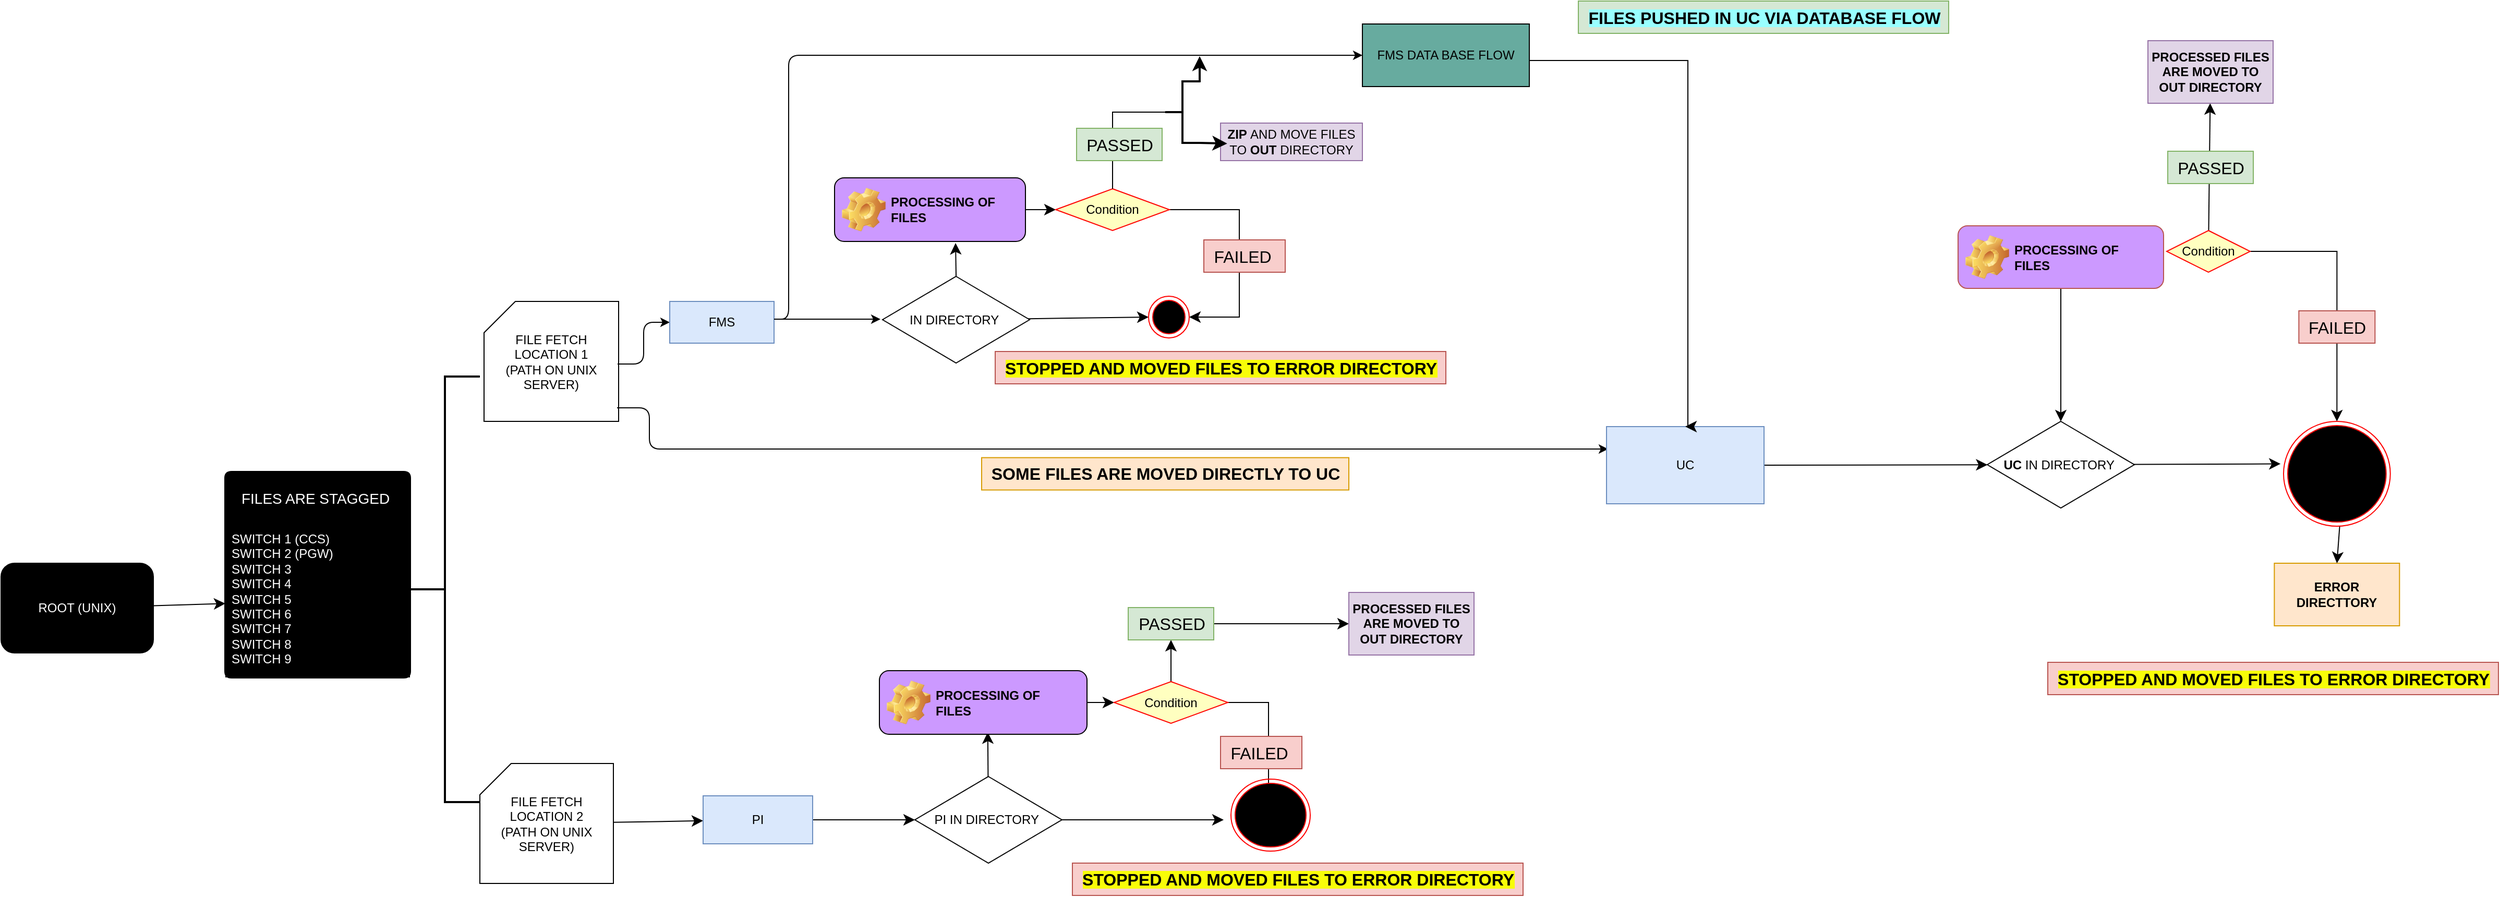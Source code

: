 <mxfile version="24.4.8" type="device">
  <diagram name="Page-1" id="xVLPpqLLPcPU3Vu1-Bqr">
    <mxGraphModel dx="3075" dy="1673" grid="0" gridSize="10" guides="1" tooltips="1" connect="1" arrows="1" fold="1" page="0" pageScale="1" pageWidth="827" pageHeight="1169" math="0" shadow="0">
      <root>
        <mxCell id="0" />
        <mxCell id="1" parent="0" />
        <mxCell id="w9Qeok7gmM854vD-Scoa-207" value="&lt;span style=&quot;background-color: rgb(153, 255, 255);&quot;&gt;&lt;b&gt;FILES PUSHED IN UC VIA DATABASE FLOW&lt;/b&gt;&lt;/span&gt;" style="text;html=1;align=center;verticalAlign=middle;resizable=0;points=[];autosize=1;strokeColor=#82b366;fillColor=#d5e8d4;fontSize=16;rotation=0;" vertex="1" parent="1">
          <mxGeometry x="807" y="-152" width="355" height="31" as="geometry" />
        </mxCell>
        <mxCell id="w9Qeok7gmM854vD-Scoa-5" value="FILE FETCH LOCATION 1&lt;div&gt;(PATH ON UNIX SERVER)&lt;/div&gt;" style="shape=card;whiteSpace=wrap;html=1;" vertex="1" parent="1">
          <mxGeometry x="-242" y="136" width="129" height="115" as="geometry" />
        </mxCell>
        <mxCell id="w9Qeok7gmM854vD-Scoa-26" value="" style="edgeStyle=elbowEdgeStyle;elbow=horizontal;html=1;rounded=1;curved=0;sourcePerimeterSpacing=0;targetPerimeterSpacing=0;startSize=6;endSize=6;fontSize=12;" edge="1" parent="1">
          <mxGeometry relative="1" as="geometry">
            <mxPoint x="-114" y="196" as="sourcePoint" />
            <mxPoint x="-64" y="156" as="targetPoint" />
          </mxGeometry>
        </mxCell>
        <mxCell id="w9Qeok7gmM854vD-Scoa-29" value="" style="edgeStyle=elbowEdgeStyle;elbow=horizontal;html=1;rounded=1;curved=0;sourcePerimeterSpacing=0;targetPerimeterSpacing=0;fontSize=12;entryX=0;entryY=0.5;entryDx=0;entryDy=0;" edge="1" parent="1">
          <mxGeometry relative="1" as="geometry">
            <mxPoint x="-114.5" y="238" as="sourcePoint" />
            <mxPoint x="835.5" y="277.5" as="targetPoint" />
            <Array as="points">
              <mxPoint x="-83.5" y="281" />
            </Array>
          </mxGeometry>
        </mxCell>
        <mxCell id="w9Qeok7gmM854vD-Scoa-337" style="edgeStyle=none;curved=1;rounded=0;orthogonalLoop=1;jettySize=auto;html=1;fontSize=12;startSize=8;endSize=8;" edge="1" parent="1" source="w9Qeok7gmM854vD-Scoa-30" target="w9Qeok7gmM854vD-Scoa-76">
          <mxGeometry relative="1" as="geometry" />
        </mxCell>
        <mxCell id="w9Qeok7gmM854vD-Scoa-30" value="&lt;span style=&quot;background-color: rgb(0, 0, 0);&quot;&gt;&lt;font color=&quot;#ffffff&quot;&gt;ROOT (UNIX)&lt;/font&gt;&lt;/span&gt;" style="rounded=1;whiteSpace=wrap;html=1;fillColor=#000000;" vertex="1" parent="1">
          <mxGeometry x="-705" y="387" width="146" height="86" as="geometry" />
        </mxCell>
        <mxCell id="w9Qeok7gmM854vD-Scoa-33" value="FMS" style="whiteSpace=wrap;html=1;fillColor=#dae8fc;strokeColor=#6c8ebf;" vertex="1" parent="1">
          <mxGeometry x="-64" y="136" width="100" height="40" as="geometry" />
        </mxCell>
        <mxCell id="w9Qeok7gmM854vD-Scoa-194" style="edgeStyle=none;curved=1;rounded=0;orthogonalLoop=1;jettySize=auto;html=1;exitX=1;exitY=0.5;exitDx=0;exitDy=0;fontSize=12;startSize=8;endSize=8;" edge="1" parent="1" source="w9Qeok7gmM854vD-Scoa-34" target="w9Qeok7gmM854vD-Scoa-193">
          <mxGeometry relative="1" as="geometry" />
        </mxCell>
        <mxCell id="w9Qeok7gmM854vD-Scoa-34" value="UC" style="whiteSpace=wrap;html=1;fillColor=#dae8fc;strokeColor=#6c8ebf;" vertex="1" parent="1">
          <mxGeometry x="834" y="256" width="151" height="74" as="geometry" />
        </mxCell>
        <mxCell id="w9Qeok7gmM854vD-Scoa-304" value="" style="edgeStyle=none;curved=1;rounded=0;orthogonalLoop=1;jettySize=auto;html=1;fontSize=12;startSize=8;endSize=8;" edge="1" parent="1" source="w9Qeok7gmM854vD-Scoa-41" target="w9Qeok7gmM854vD-Scoa-53">
          <mxGeometry relative="1" as="geometry" />
        </mxCell>
        <mxCell id="w9Qeok7gmM854vD-Scoa-41" value="FILE FETCH LOCATION 2&lt;div&gt;(PATH ON UNIX SERVER)&lt;br&gt;&lt;/div&gt;" style="shape=card;whiteSpace=wrap;html=1;" vertex="1" parent="1">
          <mxGeometry x="-246" y="579" width="128" height="115" as="geometry" />
        </mxCell>
        <mxCell id="w9Qeok7gmM854vD-Scoa-317" value="" style="edgeStyle=none;curved=1;rounded=0;orthogonalLoop=1;jettySize=auto;html=1;fontSize=12;startSize=8;endSize=8;" edge="1" parent="1" source="w9Qeok7gmM854vD-Scoa-53" target="w9Qeok7gmM854vD-Scoa-306">
          <mxGeometry relative="1" as="geometry" />
        </mxCell>
        <mxCell id="w9Qeok7gmM854vD-Scoa-53" value="PI" style="rounded=0;whiteSpace=wrap;html=1;fillColor=#dae8fc;strokeColor=#6c8ebf;" vertex="1" parent="1">
          <mxGeometry x="-32" y="610" width="105" height="46" as="geometry" />
        </mxCell>
        <mxCell id="w9Qeok7gmM854vD-Scoa-75" value="&lt;font color=&quot;#ffffff&quot;&gt;FILES ARE STAGGED&amp;nbsp;&lt;/font&gt;" style="swimlane;childLayout=stackLayout;horizontal=1;startSize=50;horizontalStack=0;rounded=1;fontSize=14;fontStyle=0;strokeWidth=2;resizeParent=0;resizeLast=1;shadow=0;dashed=0;align=center;arcSize=4;whiteSpace=wrap;html=1;fillColor=#000000;" vertex="1" parent="1">
          <mxGeometry x="-490" y="299.5" width="177" height="197" as="geometry" />
        </mxCell>
        <mxCell id="w9Qeok7gmM854vD-Scoa-76" value="&lt;font color=&quot;#ffffff&quot;&gt;SWITCH 1 (CCS)&lt;/font&gt;&lt;div&gt;&lt;font color=&quot;#ffffff&quot;&gt;SWITCH 2 (PGW)&lt;/font&gt;&lt;/div&gt;&lt;div&gt;&lt;font color=&quot;#ffffff&quot;&gt;SWITCH 3&amp;nbsp;&lt;/font&gt;&lt;/div&gt;&lt;div&gt;&lt;font color=&quot;#ffffff&quot;&gt;SWITCH 4&lt;/font&gt;&lt;/div&gt;&lt;div&gt;&lt;font color=&quot;#ffffff&quot;&gt;SWITCH 5&lt;/font&gt;&lt;/div&gt;&lt;div&gt;&lt;font color=&quot;#ffffff&quot;&gt;SWITCH 6&lt;/font&gt;&lt;/div&gt;&lt;div&gt;&lt;font color=&quot;#ffffff&quot;&gt;SWITCH 7&lt;/font&gt;&lt;/div&gt;&lt;div&gt;&lt;font color=&quot;#ffffff&quot;&gt;SWITCH 8&lt;/font&gt;&lt;/div&gt;&lt;div&gt;&lt;font color=&quot;#ffffff&quot;&gt;SWITCH 9&lt;/font&gt;&lt;/div&gt;&lt;div&gt;&lt;br&gt;&lt;/div&gt;" style="align=left;strokeColor=none;fillColor=#000000;spacingLeft=4;fontSize=12;verticalAlign=top;resizable=0;rotatable=0;part=1;html=1;" vertex="1" parent="w9Qeok7gmM854vD-Scoa-75">
          <mxGeometry y="50" width="177" height="147" as="geometry" />
        </mxCell>
        <mxCell id="w9Qeok7gmM854vD-Scoa-78" value="" style="strokeWidth=2;html=1;shape=mxgraph.flowchart.annotation_2;align=left;labelPosition=right;pointerEvents=1;" vertex="1" parent="1">
          <mxGeometry x="-313" y="208" width="67" height="408" as="geometry" />
        </mxCell>
        <mxCell id="w9Qeok7gmM854vD-Scoa-104" value="" style="edgeStyle=elbowEdgeStyle;elbow=horizontal;html=1;rounded=1;curved=0;sourcePerimeterSpacing=0;targetPerimeterSpacing=0;startSize=6;endSize=6;fontSize=12;entryX=0;entryY=0.5;entryDx=0;entryDy=0;" edge="1" parent="1" target="w9Qeok7gmM854vD-Scoa-109">
          <mxGeometry relative="1" as="geometry">
            <mxPoint x="36" y="153" as="sourcePoint" />
            <mxPoint x="86" y="113" as="targetPoint" />
            <Array as="points">
              <mxPoint x="50" y="47" />
            </Array>
          </mxGeometry>
        </mxCell>
        <mxCell id="w9Qeok7gmM854vD-Scoa-105" value="" style="edgeStyle=elbowEdgeStyle;elbow=horizontal;html=1;rounded=1;curved=0;sourcePerimeterSpacing=0;targetPerimeterSpacing=0;startSize=6;endSize=6;fontSize=12;" edge="1" parent="1">
          <mxGeometry relative="1" as="geometry">
            <mxPoint x="36" y="153" as="sourcePoint" />
            <mxPoint x="138" y="153" as="targetPoint" />
          </mxGeometry>
        </mxCell>
        <mxCell id="w9Qeok7gmM854vD-Scoa-202" style="edgeStyle=orthogonalEdgeStyle;rounded=0;orthogonalLoop=1;jettySize=auto;html=1;fontSize=12;startSize=8;endSize=8;entryX=0.5;entryY=0;entryDx=0;entryDy=0;" edge="1" parent="1" source="w9Qeok7gmM854vD-Scoa-109" target="w9Qeok7gmM854vD-Scoa-34">
          <mxGeometry relative="1" as="geometry">
            <mxPoint x="871" y="-50" as="targetPoint" />
            <Array as="points">
              <mxPoint x="912" y="-95" />
            </Array>
          </mxGeometry>
        </mxCell>
        <mxCell id="w9Qeok7gmM854vD-Scoa-109" value="FMS DATA BASE FLOW" style="rounded=0;whiteSpace=wrap;html=1;fillColor=#67AB9F;" vertex="1" parent="1">
          <mxGeometry x="600" y="-130" width="160" height="60" as="geometry" />
        </mxCell>
        <mxCell id="w9Qeok7gmM854vD-Scoa-113" style="edgeStyle=none;curved=1;rounded=0;orthogonalLoop=1;jettySize=auto;html=1;exitX=0.75;exitY=1;exitDx=0;exitDy=0;fontSize=12;startSize=8;endSize=8;" edge="1" parent="1" source="w9Qeok7gmM854vD-Scoa-34" target="w9Qeok7gmM854vD-Scoa-34">
          <mxGeometry relative="1" as="geometry" />
        </mxCell>
        <mxCell id="w9Qeok7gmM854vD-Scoa-116" style="edgeStyle=none;curved=1;rounded=0;orthogonalLoop=1;jettySize=auto;html=1;exitX=0.5;exitY=0;exitDx=0;exitDy=0;fontSize=12;startSize=8;endSize=8;" edge="1" parent="1" source="w9Qeok7gmM854vD-Scoa-115">
          <mxGeometry relative="1" as="geometry">
            <mxPoint x="210" y="80" as="targetPoint" />
          </mxGeometry>
        </mxCell>
        <mxCell id="w9Qeok7gmM854vD-Scoa-152" style="edgeStyle=none;curved=1;rounded=0;orthogonalLoop=1;jettySize=auto;html=1;entryX=0;entryY=0.5;entryDx=0;entryDy=0;fontSize=12;startSize=8;endSize=8;" edge="1" parent="1" source="w9Qeok7gmM854vD-Scoa-115" target="w9Qeok7gmM854vD-Scoa-140">
          <mxGeometry relative="1" as="geometry" />
        </mxCell>
        <mxCell id="w9Qeok7gmM854vD-Scoa-115" value="IN DIRECTORY&amp;nbsp;" style="rhombus;whiteSpace=wrap;html=1;" vertex="1" parent="1">
          <mxGeometry x="140" y="112" width="141" height="83" as="geometry" />
        </mxCell>
        <mxCell id="w9Qeok7gmM854vD-Scoa-335" value="" style="edgeStyle=none;curved=1;rounded=0;orthogonalLoop=1;jettySize=auto;html=1;fontSize=12;startSize=8;endSize=8;" edge="1" parent="1" source="w9Qeok7gmM854vD-Scoa-120" target="w9Qeok7gmM854vD-Scoa-133">
          <mxGeometry relative="1" as="geometry" />
        </mxCell>
        <mxCell id="w9Qeok7gmM854vD-Scoa-120" value="PROCESSING OF&amp;nbsp; FILES&amp;nbsp;" style="label;whiteSpace=wrap;html=1;image=img/clipart/Gear_128x128.png;fillColor=#CC99FF;" vertex="1" parent="1">
          <mxGeometry x="94" y="17.5" width="183" height="61" as="geometry" />
        </mxCell>
        <mxCell id="w9Qeok7gmM854vD-Scoa-268" style="edgeStyle=orthogonalEdgeStyle;rounded=0;orthogonalLoop=1;jettySize=auto;html=1;exitX=1;exitY=0.5;exitDx=0;exitDy=0;fontSize=12;startSize=8;endSize=8;" edge="1" parent="1" source="w9Qeok7gmM854vD-Scoa-133" target="w9Qeok7gmM854vD-Scoa-140">
          <mxGeometry relative="1" as="geometry">
            <Array as="points">
              <mxPoint x="482" y="48" />
              <mxPoint x="482" y="151" />
            </Array>
          </mxGeometry>
        </mxCell>
        <mxCell id="w9Qeok7gmM854vD-Scoa-133" value="Condition" style="rhombus;whiteSpace=wrap;html=1;fontColor=#000000;fillColor=#ffffc0;strokeColor=#ff0000;" vertex="1" parent="1">
          <mxGeometry x="306" y="28" width="109" height="40" as="geometry" />
        </mxCell>
        <mxCell id="w9Qeok7gmM854vD-Scoa-140" value="" style="ellipse;html=1;shape=endState;fillColor=#000000;strokeColor=#ff0000;" vertex="1" parent="1">
          <mxGeometry x="395" y="131" width="39" height="40" as="geometry" />
        </mxCell>
        <mxCell id="w9Qeok7gmM854vD-Scoa-149" value="FAILED&amp;nbsp;" style="text;html=1;align=center;verticalAlign=middle;resizable=0;points=[];autosize=1;strokeColor=#b85450;fillColor=#f8cecc;fontSize=16;" vertex="1" parent="1">
          <mxGeometry x="448" y="77" width="78" height="31" as="geometry" />
        </mxCell>
        <mxCell id="w9Qeok7gmM854vD-Scoa-154" value="&lt;b style=&quot;background-color: rgb(248, 253, 8);&quot;&gt;STOPPED AND MOVED FILES TO ERROR DIRECTORY&lt;/b&gt;" style="text;html=1;align=center;verticalAlign=middle;resizable=0;points=[];autosize=1;strokeColor=#b85450;fillColor=#f8cecc;fontSize=16;" vertex="1" parent="1">
          <mxGeometry x="248" y="184" width="432" height="31" as="geometry" />
        </mxCell>
        <mxCell id="w9Qeok7gmM854vD-Scoa-193" value="&lt;b&gt;UC &lt;/b&gt;IN DIRECTORY&amp;nbsp;" style="rhombus;whiteSpace=wrap;html=1;" vertex="1" parent="1">
          <mxGeometry x="1199" y="251" width="141" height="83" as="geometry" />
        </mxCell>
        <mxCell id="w9Qeok7gmM854vD-Scoa-330" style="edgeStyle=orthogonalEdgeStyle;rounded=0;orthogonalLoop=1;jettySize=auto;html=1;fontSize=12;startSize=8;endSize=8;" edge="1" parent="1" source="w9Qeok7gmM854vD-Scoa-200" target="w9Qeok7gmM854vD-Scoa-193">
          <mxGeometry relative="1" as="geometry" />
        </mxCell>
        <mxCell id="w9Qeok7gmM854vD-Scoa-200" value="PROCESSING OF&amp;nbsp; FILES&amp;nbsp;" style="label;whiteSpace=wrap;html=1;image=img/clipart/Gear_128x128.png;fillColor=#CC99FF;strokeColor=#b85450;" vertex="1" parent="1">
          <mxGeometry x="1171" y="63.5" width="197" height="60" as="geometry" />
        </mxCell>
        <mxCell id="w9Qeok7gmM854vD-Scoa-250" style="edgeStyle=none;curved=1;rounded=0;orthogonalLoop=1;jettySize=auto;html=1;fontSize=12;startSize=8;endSize=8;" edge="1" parent="1" source="w9Qeok7gmM854vD-Scoa-201" target="w9Qeok7gmM854vD-Scoa-252">
          <mxGeometry relative="1" as="geometry">
            <mxPoint x="1454" y="2.154" as="targetPoint" />
          </mxGeometry>
        </mxCell>
        <mxCell id="w9Qeok7gmM854vD-Scoa-333" style="edgeStyle=orthogonalEdgeStyle;rounded=0;orthogonalLoop=1;jettySize=auto;html=1;entryX=0.5;entryY=0;entryDx=0;entryDy=0;fontSize=12;startSize=8;endSize=8;" edge="1" parent="1" source="w9Qeok7gmM854vD-Scoa-201" target="w9Qeok7gmM854vD-Scoa-294">
          <mxGeometry relative="1" as="geometry" />
        </mxCell>
        <mxCell id="w9Qeok7gmM854vD-Scoa-201" value="Condition" style="rhombus;whiteSpace=wrap;html=1;fontColor=#000000;fillColor=#ffffc0;strokeColor=#ff0000;" vertex="1" parent="1">
          <mxGeometry x="1371" y="68" width="80" height="40" as="geometry" />
        </mxCell>
        <mxCell id="w9Qeok7gmM854vD-Scoa-224" style="edgeStyle=none;curved=0;rounded=1;orthogonalLoop=1;jettySize=auto;html=1;exitX=1.001;exitY=0.015;exitDx=0;exitDy=0;exitPerimeter=0;fontSize=12;startSize=8;endSize=8;strokeWidth=2;" edge="1" parent="1" source="w9Qeok7gmM854vD-Scoa-217">
          <mxGeometry relative="1" as="geometry">
            <mxPoint x="444" y="-99.12" as="targetPoint" />
            <Array as="points">
              <mxPoint x="444" y="-76" />
            </Array>
          </mxGeometry>
        </mxCell>
        <mxCell id="w9Qeok7gmM854vD-Scoa-241" style="edgeStyle=orthogonalEdgeStyle;rounded=0;orthogonalLoop=1;jettySize=auto;html=1;exitX=0;exitY=0.5;exitDx=0;exitDy=0;exitPerimeter=0;entryX=0.5;entryY=0;entryDx=0;entryDy=0;fontSize=12;endArrow=none;endFill=0;" edge="1" parent="1" source="w9Qeok7gmM854vD-Scoa-217" target="w9Qeok7gmM854vD-Scoa-133">
          <mxGeometry relative="1" as="geometry" />
        </mxCell>
        <mxCell id="w9Qeok7gmM854vD-Scoa-217" value="" style="strokeWidth=2;html=1;shape=mxgraph.flowchart.annotation_2;align=left;labelPosition=right;pointerEvents=1;" vertex="1" parent="1">
          <mxGeometry x="411" y="-75" width="33" height="59" as="geometry" />
        </mxCell>
        <mxCell id="w9Qeok7gmM854vD-Scoa-242" value="&lt;b&gt;ZIP &lt;/b&gt;AND MOVE FILES TO &lt;b&gt;OUT &lt;/b&gt;DIRECTORY" style="html=1;whiteSpace=wrap;fillColor=#e1d5e7;strokeColor=#9673a6;" vertex="1" parent="1">
          <mxGeometry x="464" y="-35" width="136" height="36" as="geometry" />
        </mxCell>
        <mxCell id="w9Qeok7gmM854vD-Scoa-243" style="edgeStyle=none;curved=0;rounded=1;orthogonalLoop=1;jettySize=auto;html=1;exitX=1;exitY=1;exitDx=0;exitDy=0;exitPerimeter=0;entryX=0.047;entryY=0.545;entryDx=0;entryDy=0;entryPerimeter=0;fontSize=12;startSize=8;endSize=8;strokeWidth=2;" edge="1" parent="1" source="w9Qeok7gmM854vD-Scoa-217" target="w9Qeok7gmM854vD-Scoa-242">
          <mxGeometry relative="1" as="geometry" />
        </mxCell>
        <mxCell id="w9Qeok7gmM854vD-Scoa-252" value="&lt;b&gt;PROCESSED FILES ARE MOVED TO OUT DIRECTORY&lt;/b&gt;" style="rounded=0;whiteSpace=wrap;html=1;fillColor=#e1d5e7;strokeColor=#9673a6;" vertex="1" parent="1">
          <mxGeometry x="1353" y="-113.996" width="120" height="60" as="geometry" />
        </mxCell>
        <mxCell id="w9Qeok7gmM854vD-Scoa-260" value="PASSED" style="text;html=1;align=center;verticalAlign=middle;resizable=0;points=[];autosize=1;strokeColor=#82b366;fillColor=#d5e8d4;fontSize=16;" vertex="1" parent="1">
          <mxGeometry x="326" y="-30" width="82" height="31" as="geometry" />
        </mxCell>
        <mxCell id="w9Qeok7gmM854vD-Scoa-264" value="PASSED" style="text;html=1;align=center;verticalAlign=middle;resizable=0;points=[];autosize=1;strokeColor=#82b366;fillColor=#d5e8d4;fontSize=16;" vertex="1" parent="1">
          <mxGeometry x="1372" y="-8" width="82" height="31" as="geometry" />
        </mxCell>
        <mxCell id="w9Qeok7gmM854vD-Scoa-274" value="&lt;b style=&quot;background-color: rgb(248, 253, 8);&quot;&gt;STOPPED AND MOVED FILES TO ERROR DIRECTORY&lt;/b&gt;" style="text;html=1;align=center;verticalAlign=middle;resizable=0;points=[];autosize=1;strokeColor=#b85450;fillColor=#f8cecc;fontSize=16;" vertex="1" parent="1">
          <mxGeometry x="1257" y="482" width="432" height="31" as="geometry" />
        </mxCell>
        <mxCell id="w9Qeok7gmM854vD-Scoa-275" value="&lt;b&gt;ERROR DIRECTTORY&lt;/b&gt;" style="rounded=0;whiteSpace=wrap;html=1;fillColor=#ffe6cc;strokeColor=#d79b00;" vertex="1" parent="1">
          <mxGeometry x="1474.18" y="387" width="120" height="60" as="geometry" />
        </mxCell>
        <mxCell id="w9Qeok7gmM854vD-Scoa-332" value="" style="edgeStyle=none;curved=1;rounded=0;orthogonalLoop=1;jettySize=auto;html=1;fontSize=12;startSize=8;endSize=8;" edge="1" parent="1" source="w9Qeok7gmM854vD-Scoa-294" target="w9Qeok7gmM854vD-Scoa-275">
          <mxGeometry relative="1" as="geometry" />
        </mxCell>
        <mxCell id="w9Qeok7gmM854vD-Scoa-294" value="" style="ellipse;html=1;shape=endState;fillColor=#000000;strokeColor=#ff0000;" vertex="1" parent="1">
          <mxGeometry x="1483" y="251.0" width="102.36" height="100.54" as="geometry" />
        </mxCell>
        <mxCell id="w9Qeok7gmM854vD-Scoa-297" style="edgeStyle=none;curved=1;rounded=0;orthogonalLoop=1;jettySize=auto;html=1;entryX=-0.028;entryY=0.405;entryDx=0;entryDy=0;entryPerimeter=0;fontSize=12;startSize=8;endSize=8;" edge="1" parent="1" source="w9Qeok7gmM854vD-Scoa-193" target="w9Qeok7gmM854vD-Scoa-294">
          <mxGeometry relative="1" as="geometry" />
        </mxCell>
        <mxCell id="w9Qeok7gmM854vD-Scoa-313" value="" style="edgeStyle=none;curved=1;rounded=0;orthogonalLoop=1;jettySize=auto;html=1;fontSize=12;startSize=8;endSize=8;entryX=0.522;entryY=0.968;entryDx=0;entryDy=0;entryPerimeter=0;" edge="1" parent="1" source="w9Qeok7gmM854vD-Scoa-306" target="w9Qeok7gmM854vD-Scoa-307">
          <mxGeometry relative="1" as="geometry" />
        </mxCell>
        <mxCell id="w9Qeok7gmM854vD-Scoa-318" value="" style="edgeStyle=none;curved=1;rounded=0;orthogonalLoop=1;jettySize=auto;html=1;fontSize=12;startSize=8;endSize=8;" edge="1" parent="1" source="w9Qeok7gmM854vD-Scoa-306">
          <mxGeometry relative="1" as="geometry">
            <mxPoint x="467" y="633" as="targetPoint" />
            <Array as="points" />
          </mxGeometry>
        </mxCell>
        <mxCell id="w9Qeok7gmM854vD-Scoa-306" value="PI IN DIRECTORY&amp;nbsp;" style="rhombus;whiteSpace=wrap;html=1;" vertex="1" parent="1">
          <mxGeometry x="171" y="591.5" width="141" height="83" as="geometry" />
        </mxCell>
        <mxCell id="w9Qeok7gmM854vD-Scoa-334" style="edgeStyle=none;curved=1;rounded=0;orthogonalLoop=1;jettySize=auto;html=1;entryX=0;entryY=0.5;entryDx=0;entryDy=0;fontSize=12;startSize=8;endSize=8;" edge="1" parent="1" source="w9Qeok7gmM854vD-Scoa-307" target="w9Qeok7gmM854vD-Scoa-308">
          <mxGeometry relative="1" as="geometry" />
        </mxCell>
        <mxCell id="w9Qeok7gmM854vD-Scoa-307" value="PROCESSING OF&amp;nbsp;&lt;div&gt;FILES&amp;nbsp;&lt;/div&gt;" style="label;whiteSpace=wrap;html=1;image=img/clipart/Gear_128x128.png;fillColor=#CC99FF;" vertex="1" parent="1">
          <mxGeometry x="137" y="490" width="199" height="61" as="geometry" />
        </mxCell>
        <mxCell id="w9Qeok7gmM854vD-Scoa-314" style="edgeStyle=none;curved=1;rounded=0;orthogonalLoop=1;jettySize=auto;html=1;fontSize=12;startSize=8;endSize=8;" edge="1" parent="1" source="w9Qeok7gmM854vD-Scoa-308" target="w9Qeok7gmM854vD-Scoa-309">
          <mxGeometry relative="1" as="geometry" />
        </mxCell>
        <mxCell id="w9Qeok7gmM854vD-Scoa-316" style="edgeStyle=orthogonalEdgeStyle;rounded=0;orthogonalLoop=1;jettySize=auto;html=1;fontSize=12;startSize=8;endSize=8;" edge="1" parent="1" source="w9Qeok7gmM854vD-Scoa-308">
          <mxGeometry relative="1" as="geometry">
            <mxPoint x="510" y="615" as="targetPoint" />
            <Array as="points">
              <mxPoint x="510" y="521" />
            </Array>
          </mxGeometry>
        </mxCell>
        <mxCell id="w9Qeok7gmM854vD-Scoa-308" value="Condition" style="rhombus;whiteSpace=wrap;html=1;fontColor=#000000;fillColor=#ffffc0;strokeColor=#ff0000;" vertex="1" parent="1">
          <mxGeometry x="362" y="500.5" width="109" height="40" as="geometry" />
        </mxCell>
        <mxCell id="w9Qeok7gmM854vD-Scoa-340" style="edgeStyle=none;curved=1;rounded=0;orthogonalLoop=1;jettySize=auto;html=1;fontSize=12;startSize=8;endSize=8;" edge="1" parent="1" source="w9Qeok7gmM854vD-Scoa-309" target="w9Qeok7gmM854vD-Scoa-339">
          <mxGeometry relative="1" as="geometry" />
        </mxCell>
        <mxCell id="w9Qeok7gmM854vD-Scoa-309" value="PASSED" style="text;html=1;align=center;verticalAlign=middle;resizable=0;points=[];autosize=1;strokeColor=#82b366;fillColor=#d5e8d4;fontSize=16;" vertex="1" parent="1">
          <mxGeometry x="375.5" y="429.5" width="82" height="31" as="geometry" />
        </mxCell>
        <mxCell id="w9Qeok7gmM854vD-Scoa-319" value="FAILED&amp;nbsp;" style="text;html=1;align=center;verticalAlign=middle;resizable=0;points=[];autosize=1;strokeColor=#b85450;fillColor=#f8cecc;fontSize=16;" vertex="1" parent="1">
          <mxGeometry x="464" y="553" width="78" height="31" as="geometry" />
        </mxCell>
        <mxCell id="w9Qeok7gmM854vD-Scoa-320" value="" style="ellipse;html=1;shape=endState;fillColor=#000000;strokeColor=#ff0000;" vertex="1" parent="1">
          <mxGeometry x="474" y="594" width="76" height="69" as="geometry" />
        </mxCell>
        <mxCell id="w9Qeok7gmM854vD-Scoa-321" style="edgeStyle=none;curved=1;rounded=0;orthogonalLoop=1;jettySize=auto;html=1;entryX=0;entryY=0.5;entryDx=0;entryDy=0;fontSize=12;startSize=8;endSize=8;" edge="1" parent="1" source="w9Qeok7gmM854vD-Scoa-320" target="w9Qeok7gmM854vD-Scoa-320">
          <mxGeometry relative="1" as="geometry" />
        </mxCell>
        <mxCell id="w9Qeok7gmM854vD-Scoa-322" value="&lt;b style=&quot;background-color: rgb(248, 253, 8);&quot;&gt;STOPPED AND MOVED FILES TO ERROR DIRECTORY&lt;/b&gt;" style="text;html=1;align=center;verticalAlign=middle;resizable=0;points=[];autosize=1;strokeColor=#b85450;fillColor=#f8cecc;fontSize=16;" vertex="1" parent="1">
          <mxGeometry x="322" y="674.5" width="432" height="31" as="geometry" />
        </mxCell>
        <mxCell id="w9Qeok7gmM854vD-Scoa-266" value="FAILED" style="text;html=1;align=center;verticalAlign=middle;resizable=0;points=[];autosize=1;strokeColor=#b85450;fillColor=#f8cecc;fontSize=16;" vertex="1" parent="1">
          <mxGeometry x="1497.68" y="145" width="73" height="31" as="geometry" />
        </mxCell>
        <mxCell id="w9Qeok7gmM854vD-Scoa-336" value="&lt;b&gt;SOME FILES ARE MOVED DIRECTLY TO UC&lt;/b&gt;" style="text;html=1;align=center;verticalAlign=middle;resizable=0;points=[];autosize=1;strokeColor=#d79b00;fillColor=#ffe6cc;fontSize=16;" vertex="1" parent="1">
          <mxGeometry x="235" y="285.77" width="352" height="31" as="geometry" />
        </mxCell>
        <mxCell id="w9Qeok7gmM854vD-Scoa-339" value="&lt;b&gt;PROCESSED FILES ARE MOVED TO OUT DIRECTORY&lt;/b&gt;" style="rounded=0;whiteSpace=wrap;html=1;fillColor=#e1d5e7;strokeColor=#9673a6;" vertex="1" parent="1">
          <mxGeometry x="587" y="415" width="120" height="60" as="geometry" />
        </mxCell>
      </root>
    </mxGraphModel>
  </diagram>
</mxfile>
